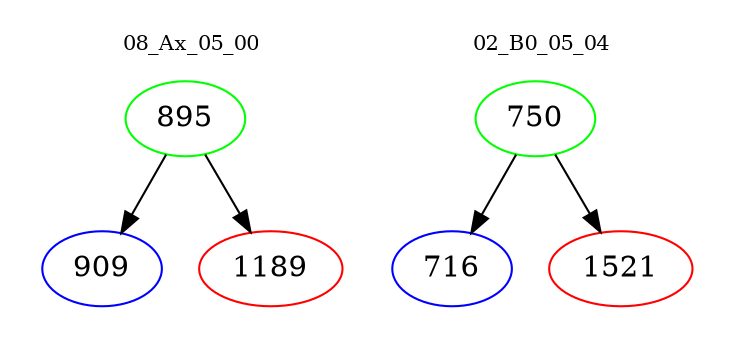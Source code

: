 digraph{
subgraph cluster_0 {
color = white
label = "08_Ax_05_00";
fontsize=10;
T0_895 [label="895", color="green"]
T0_895 -> T0_909 [color="black"]
T0_909 [label="909", color="blue"]
T0_895 -> T0_1189 [color="black"]
T0_1189 [label="1189", color="red"]
}
subgraph cluster_1 {
color = white
label = "02_B0_05_04";
fontsize=10;
T1_750 [label="750", color="green"]
T1_750 -> T1_716 [color="black"]
T1_716 [label="716", color="blue"]
T1_750 -> T1_1521 [color="black"]
T1_1521 [label="1521", color="red"]
}
}
